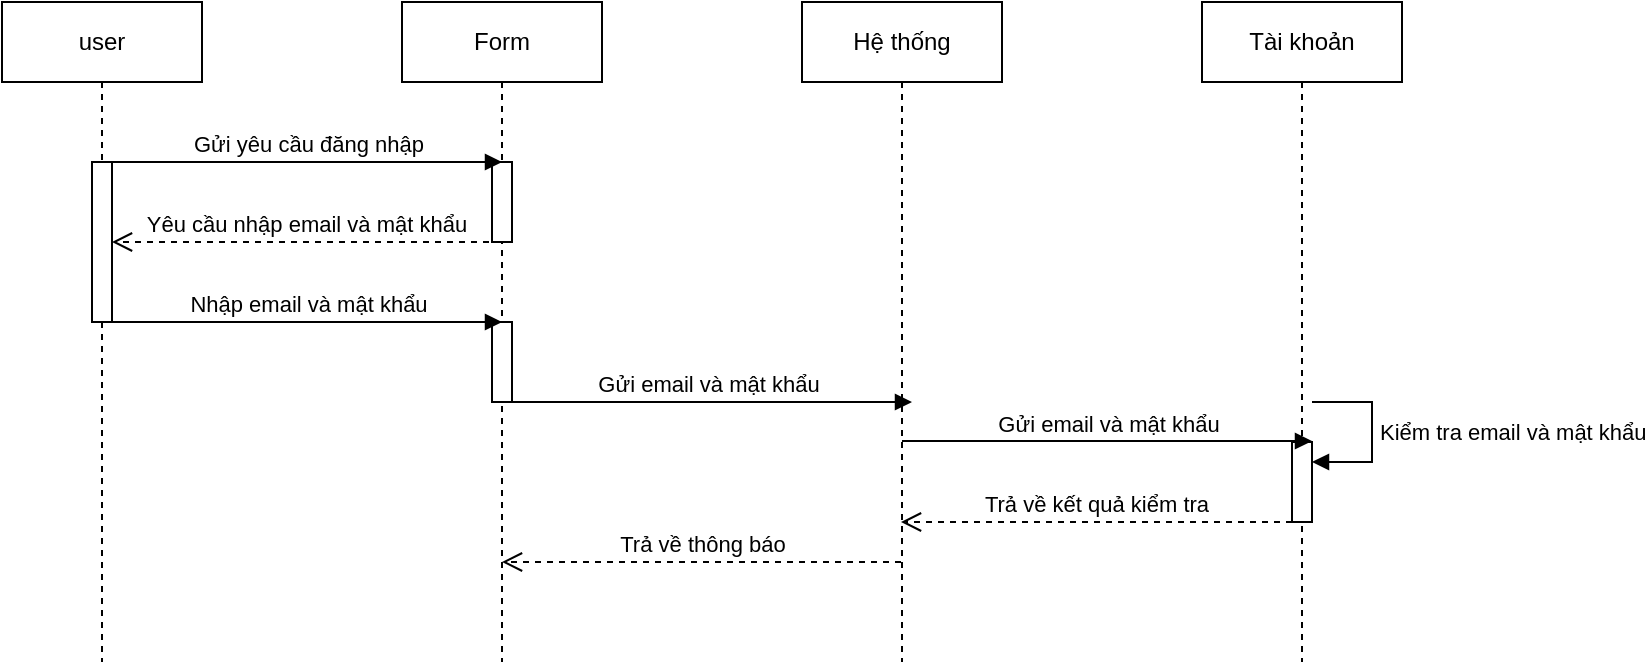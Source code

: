 <mxfile version="22.0.8" type="device">
  <diagram name="Page-1" id="3v1x4_x08YhuXtxwmOsb">
    <mxGraphModel dx="872" dy="465" grid="1" gridSize="10" guides="1" tooltips="1" connect="1" arrows="1" fold="1" page="1" pageScale="1" pageWidth="850" pageHeight="1100" math="0" shadow="0">
      <root>
        <mxCell id="0" />
        <mxCell id="1" parent="0" />
        <mxCell id="nBHVG9bVeO6H8cy5258F-1" value="user" style="shape=umlLifeline;perimeter=lifelinePerimeter;whiteSpace=wrap;html=1;container=1;dropTarget=0;collapsible=0;recursiveResize=0;outlineConnect=0;portConstraint=eastwest;newEdgeStyle={&quot;curved&quot;:0,&quot;rounded&quot;:0};" parent="1" vertex="1">
          <mxGeometry x="40" y="40" width="100" height="330" as="geometry" />
        </mxCell>
        <mxCell id="nBHVG9bVeO6H8cy5258F-14" value="" style="html=1;points=[[0,0,0,0,5],[0,1,0,0,-5],[1,0,0,0,5],[1,1,0,0,-5]];perimeter=orthogonalPerimeter;outlineConnect=0;targetShapes=umlLifeline;portConstraint=eastwest;newEdgeStyle={&quot;curved&quot;:0,&quot;rounded&quot;:0};" parent="nBHVG9bVeO6H8cy5258F-1" vertex="1">
          <mxGeometry x="45" y="80" width="10" height="80" as="geometry" />
        </mxCell>
        <mxCell id="nBHVG9bVeO6H8cy5258F-2" value="Form" style="shape=umlLifeline;perimeter=lifelinePerimeter;whiteSpace=wrap;html=1;container=1;dropTarget=0;collapsible=0;recursiveResize=0;outlineConnect=0;portConstraint=eastwest;newEdgeStyle={&quot;curved&quot;:0,&quot;rounded&quot;:0};" parent="1" vertex="1">
          <mxGeometry x="240" y="40" width="100" height="330" as="geometry" />
        </mxCell>
        <mxCell id="nBHVG9bVeO6H8cy5258F-17" value="" style="html=1;points=[[0,0,0,0,5],[0,1,0,0,-5],[1,0,0,0,5],[1,1,0,0,-5]];perimeter=orthogonalPerimeter;outlineConnect=0;targetShapes=umlLifeline;portConstraint=eastwest;newEdgeStyle={&quot;curved&quot;:0,&quot;rounded&quot;:0};" parent="nBHVG9bVeO6H8cy5258F-2" vertex="1">
          <mxGeometry x="45" y="80" width="10" height="40" as="geometry" />
        </mxCell>
        <mxCell id="nBHVG9bVeO6H8cy5258F-18" value="" style="html=1;points=[[0,0,0,0,5],[0,1,0,0,-5],[1,0,0,0,5],[1,1,0,0,-5]];perimeter=orthogonalPerimeter;outlineConnect=0;targetShapes=umlLifeline;portConstraint=eastwest;newEdgeStyle={&quot;curved&quot;:0,&quot;rounded&quot;:0};" parent="nBHVG9bVeO6H8cy5258F-2" vertex="1">
          <mxGeometry x="45" y="160" width="10" height="40" as="geometry" />
        </mxCell>
        <mxCell id="nBHVG9bVeO6H8cy5258F-3" value="Hệ thống" style="shape=umlLifeline;perimeter=lifelinePerimeter;whiteSpace=wrap;html=1;container=1;dropTarget=0;collapsible=0;recursiveResize=0;outlineConnect=0;portConstraint=eastwest;newEdgeStyle={&quot;curved&quot;:0,&quot;rounded&quot;:0};" parent="1" vertex="1">
          <mxGeometry x="440" y="40" width="100" height="330" as="geometry" />
        </mxCell>
        <mxCell id="nBHVG9bVeO6H8cy5258F-16" value="Yêu cầu nhập email và mật khẩu&lt;br&gt;" style="html=1;verticalAlign=bottom;endArrow=open;dashed=1;endSize=8;curved=0;rounded=0;" parent="1" source="nBHVG9bVeO6H8cy5258F-2" target="nBHVG9bVeO6H8cy5258F-14" edge="1">
          <mxGeometry relative="1" as="geometry">
            <mxPoint x="250" y="160" as="sourcePoint" />
            <mxPoint x="170" y="160" as="targetPoint" />
            <Array as="points">
              <mxPoint x="170" y="160" />
            </Array>
          </mxGeometry>
        </mxCell>
        <mxCell id="nBHVG9bVeO6H8cy5258F-19" value="Nhập email và mật khẩu" style="html=1;verticalAlign=bottom;endArrow=block;curved=0;rounded=0;" parent="1" source="nBHVG9bVeO6H8cy5258F-14" edge="1">
          <mxGeometry width="80" relative="1" as="geometry">
            <mxPoint x="100" y="200" as="sourcePoint" />
            <mxPoint x="290" y="200" as="targetPoint" />
          </mxGeometry>
        </mxCell>
        <mxCell id="nBHVG9bVeO6H8cy5258F-20" value="Gửi yêu cầu đăng nhập&lt;br&gt;" style="html=1;verticalAlign=bottom;endArrow=block;curved=0;rounded=0;" parent="1" edge="1">
          <mxGeometry width="80" relative="1" as="geometry">
            <mxPoint x="95" y="120" as="sourcePoint" />
            <mxPoint x="290" y="120" as="targetPoint" />
          </mxGeometry>
        </mxCell>
        <mxCell id="nBHVG9bVeO6H8cy5258F-22" value="Gửi email và mật khẩu&lt;br&gt;" style="html=1;verticalAlign=bottom;endArrow=block;curved=0;rounded=0;" parent="1" edge="1">
          <mxGeometry width="80" relative="1" as="geometry">
            <mxPoint x="290" y="240" as="sourcePoint" />
            <mxPoint x="495" y="240" as="targetPoint" />
          </mxGeometry>
        </mxCell>
        <mxCell id="nBHVG9bVeO6H8cy5258F-25" value="Trả về kết quả kiểm tra" style="html=1;verticalAlign=bottom;endArrow=open;dashed=1;endSize=8;curved=0;rounded=0;" parent="1" edge="1">
          <mxGeometry relative="1" as="geometry">
            <mxPoint x="685" y="300" as="sourcePoint" />
            <mxPoint x="489.5" y="300" as="targetPoint" />
            <Array as="points">
              <mxPoint x="525" y="300" />
            </Array>
          </mxGeometry>
        </mxCell>
        <mxCell id="nBHVG9bVeO6H8cy5258F-26" value="Trả về thông báo" style="html=1;verticalAlign=bottom;endArrow=open;dashed=1;endSize=8;curved=0;rounded=0;" parent="1" edge="1">
          <mxGeometry relative="1" as="geometry">
            <mxPoint x="489.5" y="320" as="sourcePoint" />
            <mxPoint x="290" y="320" as="targetPoint" />
            <Array as="points">
              <mxPoint x="365" y="320" />
            </Array>
          </mxGeometry>
        </mxCell>
        <mxCell id="_lBoX9AjQ1Ceop-QD6N6-1" value="Tài khoản" style="shape=umlLifeline;perimeter=lifelinePerimeter;whiteSpace=wrap;html=1;container=1;dropTarget=0;collapsible=0;recursiveResize=0;outlineConnect=0;portConstraint=eastwest;newEdgeStyle={&quot;curved&quot;:0,&quot;rounded&quot;:0};" vertex="1" parent="1">
          <mxGeometry x="640" y="40" width="100" height="330" as="geometry" />
        </mxCell>
        <mxCell id="nBHVG9bVeO6H8cy5258F-24" value="Kiểm tra email và mật khẩu" style="html=1;align=left;spacingLeft=2;endArrow=block;rounded=0;edgeStyle=orthogonalEdgeStyle;curved=0;rounded=0;" parent="_lBoX9AjQ1Ceop-QD6N6-1" target="nBHVG9bVeO6H8cy5258F-23" edge="1">
          <mxGeometry relative="1" as="geometry">
            <mxPoint x="55" y="200" as="sourcePoint" />
            <Array as="points">
              <mxPoint x="85" y="230" />
            </Array>
          </mxGeometry>
        </mxCell>
        <mxCell id="nBHVG9bVeO6H8cy5258F-23" value="" style="html=1;points=[[0,0,0,0,5],[0,1,0,0,-5],[1,0,0,0,5],[1,1,0,0,-5]];perimeter=orthogonalPerimeter;outlineConnect=0;targetShapes=umlLifeline;portConstraint=eastwest;newEdgeStyle={&quot;curved&quot;:0,&quot;rounded&quot;:0};" parent="_lBoX9AjQ1Ceop-QD6N6-1" vertex="1">
          <mxGeometry x="45" y="220" width="10" height="40" as="geometry" />
        </mxCell>
        <mxCell id="_lBoX9AjQ1Ceop-QD6N6-6" value="Gửi email và mật khẩu&lt;br&gt;" style="html=1;verticalAlign=bottom;endArrow=block;curved=0;rounded=0;" edge="1" parent="1">
          <mxGeometry width="80" relative="1" as="geometry">
            <mxPoint x="490" y="259.5" as="sourcePoint" />
            <mxPoint x="695" y="259.5" as="targetPoint" />
          </mxGeometry>
        </mxCell>
      </root>
    </mxGraphModel>
  </diagram>
</mxfile>
